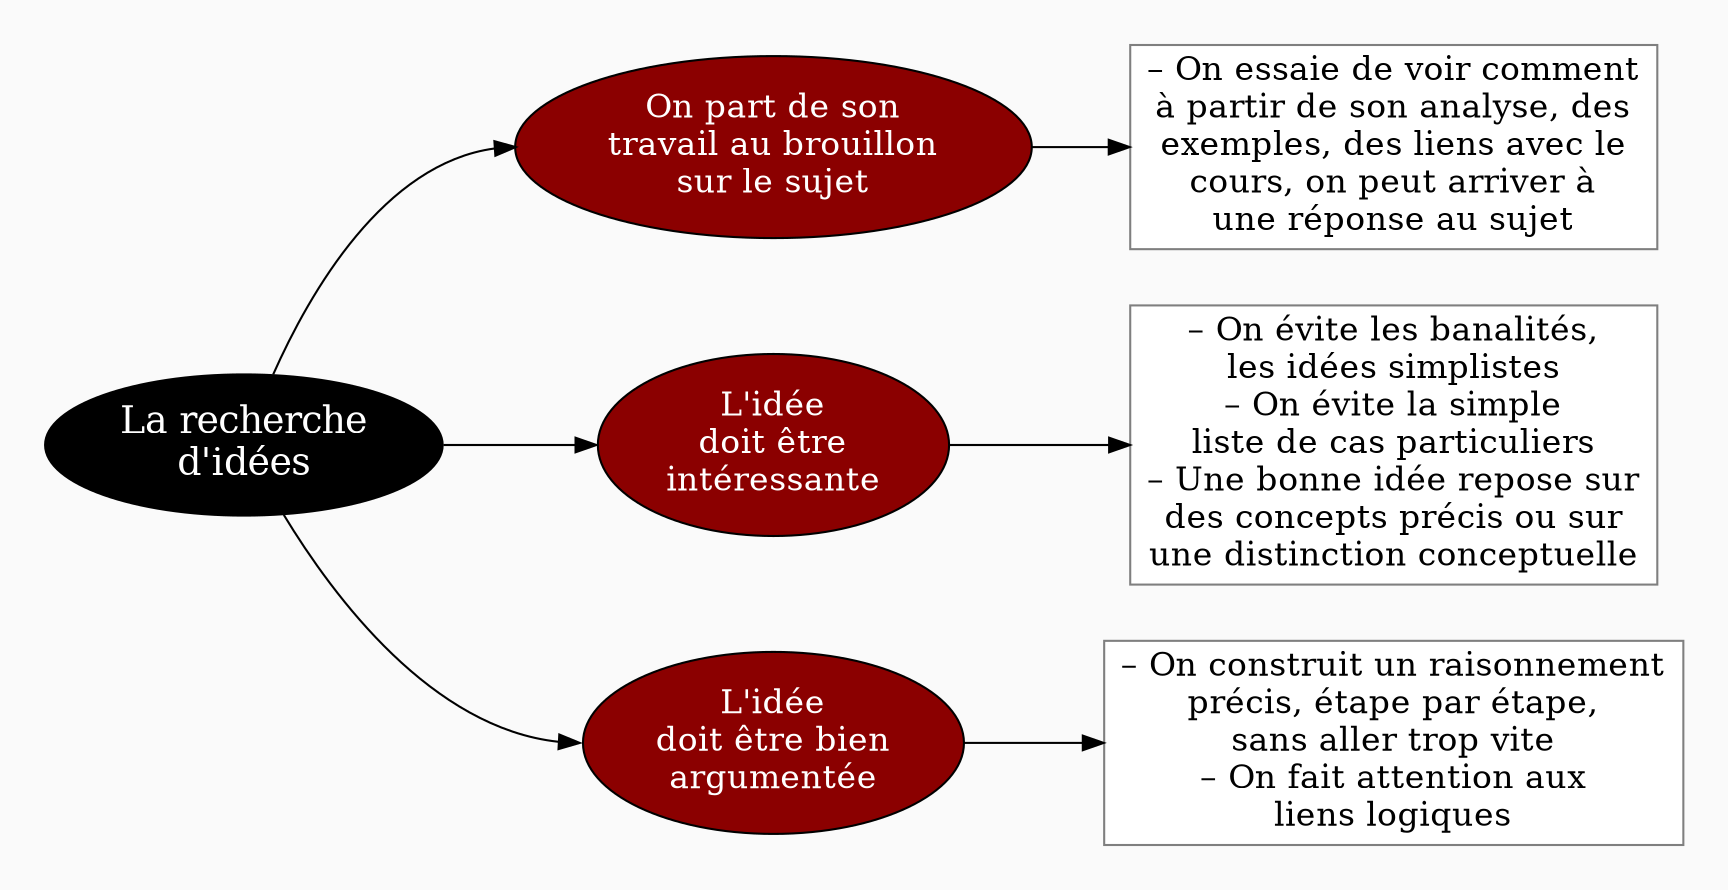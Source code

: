 digraph G {
// Template : diagram
// Usage : méthode pour la recherche d'idées en dissertation

rankdir=LR
splines=true
//splines=curved
bgcolor=grey98
pad=0.3
style=filled
edge[minlen=4]
ranksep=0.1
nodesep=0.2 // valeur à changer ?

// NIVEAU 1
node[style=filled; fillcolor=12 ; fontcolor=white ; fontsize=18]
// 
a1[label="La recherche
d'idées"]




// NIVEAU 2
node[style=filled;fillcolor=red4;fontcolor=white; fontsize=16]
// b1[label=""]
a1->{
b0[label="On part de son
travail au brouillon
sur le sujet"]
b1[label="L'idée
doit être
intéressante"]    
b2[label="L'idée
doit être bien
argumentée"]
}[headport=w]

// NIVEAU 3 (sans intermédiaire)
node [shape=box; style=filled;fillcolor=white;fontcolor=black;color=grey50]
// c1[label=""]

b0->c0
c0[label="– On essaie de voir comment
à partir de son analyse, des
exemples, des liens avec le
cours, on peut arriver à
une réponse au sujet"]
b1->c1
c1[label="– On évite les banalités,
les idées simplistes
– On évite la simple
liste de cas particuliers
– Une bonne idée repose sur
des concepts précis ou sur
une distinction conceptuelle"]
b2->c2
c2[label="– On construit un raisonnement
précis, étape par étape,
sans aller trop vite
– On fait attention aux
liens logiques"]

//{rank=same;c1->c2[minlen=4,style=invis]}
{rank=same;b0->b1->b2[minlen=4,style=invis]}


// INTERMEDIAIRE AVANT NIVEAU 3
node[style=filled;fillcolor=grey78;shape=oval]
// [arrowhead=none]
// bc1[label=""]

// NIVEAU 3 (avec intermédiaire)
node[style="filled";fillcolor=white;shape=box;color=grey50]
// c1[label=""]

// NIVEAU 4
node[style="filled, rounded";fillcolor=white;shape=box;color=grey50]
// d1[label=""]


// ETIQUETTES EN ROUGE
node[shape=plaintext;fontcolor=firebrick3;fillcolor=grey98]
// e1[label=< <B>= Titre</B><BR /><BR />Contenu<BR /> >]
// e1[label=""]
// ->e1[minlen=1;style=invis]

// Remarques
node[color=blue;shape=box;style=filled;margin=0.07;fontcolor=black;fontsize=13]
edge[color=blue;arrowhead="none";xlabel="";style=dashed]
// r1[label=""]
// {rank=same;->r1}
// {rank=same;r1->[dir=back]}


}


